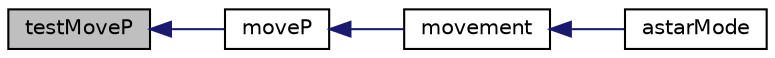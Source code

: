 digraph "testMoveP"
{
  edge [fontname="Helvetica",fontsize="10",labelfontname="Helvetica",labelfontsize="10"];
  node [fontname="Helvetica",fontsize="10",shape=record];
  rankdir="LR";
  Node1 [label="testMoveP",height=0.2,width=0.4,color="black", fillcolor="grey75", style="filled", fontcolor="black"];
  Node1 -> Node2 [dir="back",color="midnightblue",fontsize="10",style="solid"];
  Node2 [label="moveP",height=0.2,width=0.4,color="black", fillcolor="white", style="filled",URL="$de/d0c/mapping_8h.html#ad06394e3aa5ef693c34687cb74813336",tooltip="Move the position of the player on the map. Return 1 if can&#39;t move return : -1(wall) -2(player) ..."];
  Node2 -> Node3 [dir="back",color="midnightblue",fontsize="10",style="solid"];
  Node3 [label="movement",height=0.2,width=0.4,color="black", fillcolor="white", style="filled",URL="$de/d0c/mapping_8h.html#a7aedd4fdc510867594753696cbb0cd86",tooltip="Rotate the map(moveM()) or move the player (moveP()). Return 1 if can&#39;t move return. "];
  Node3 -> Node4 [dir="back",color="midnightblue",fontsize="10",style="solid"];
  Node4 [label="astarMode",height=0.2,width=0.4,color="black", fillcolor="white", style="filled",URL="$dd/db2/astar_md_8h.html#a6fcd248ff5643acbb0b4fa966ce3cd0f",tooltip="Generate simple A* behavior. "];
}
